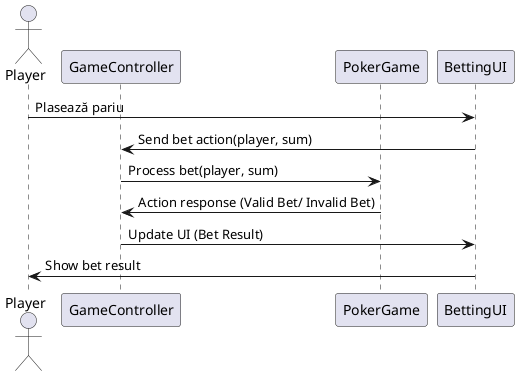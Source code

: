 @startuml
actor Player
participant "GameController" as GC
participant "PokerGame" as Game
participant "BettingUI" as UI

Player -> UI : Plasează pariu
UI -> GC : Send bet action(player, sum)
GC -> Game : Process bet(player, sum)
Game -> GC : Action response (Valid Bet/ Invalid Bet)
GC -> UI : Update UI (Bet Result)
UI -> Player : Show bet result

@enduml
